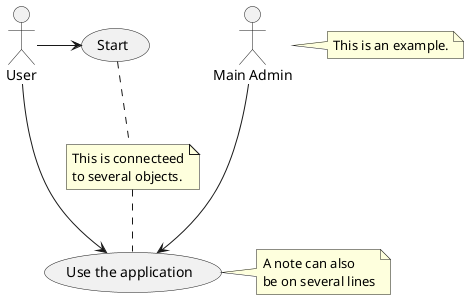 @startuml
:Main Admin: as Admin
(Use the application) as (Use)

User -> (Start)
User --> (Use)

Admin ---> (Use)

note right of Admin : This is an example.

note right of (Use)
    A note can also
    be on several lines
end note

note "This is connecteed\nto several objects." as N2
(Start) .. N2
N2 .. (Use)
@enduml